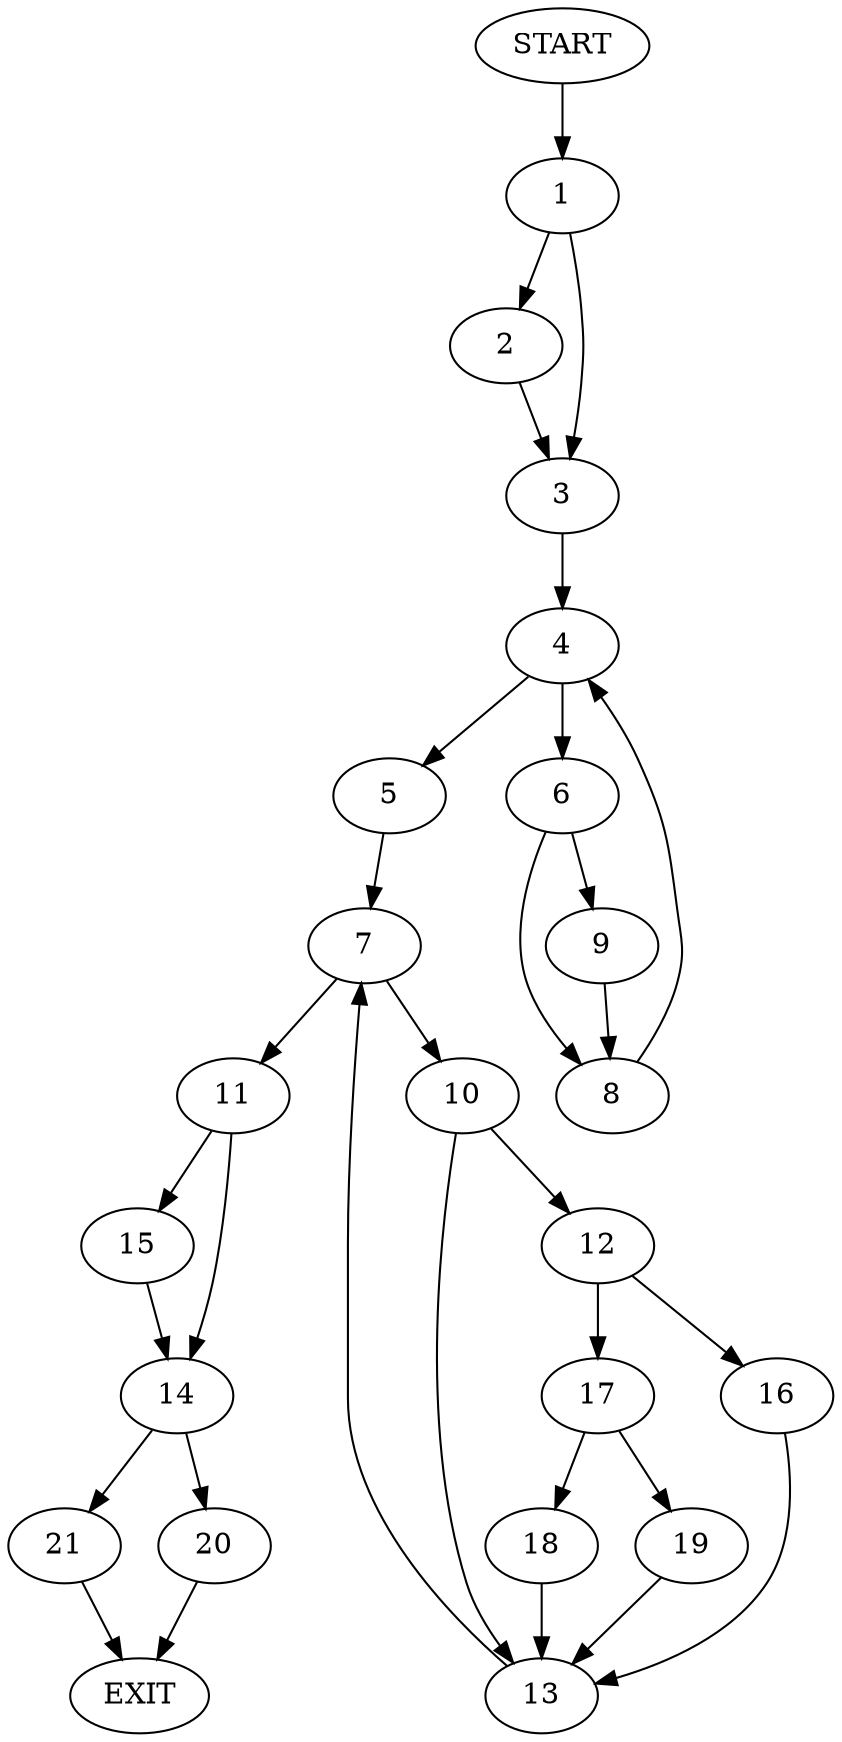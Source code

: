 digraph {
0 [label="START"]
22 [label="EXIT"]
0 -> 1
1 -> 2
1 -> 3
2 -> 3
3 -> 4
4 -> 5
4 -> 6
5 -> 7
6 -> 8
6 -> 9
8 -> 4
9 -> 8
7 -> 10
7 -> 11
10 -> 12
10 -> 13
11 -> 14
11 -> 15
12 -> 16
12 -> 17
13 -> 7
17 -> 18
17 -> 19
16 -> 13
19 -> 13
18 -> 13
14 -> 20
14 -> 21
15 -> 14
21 -> 22
20 -> 22
}
